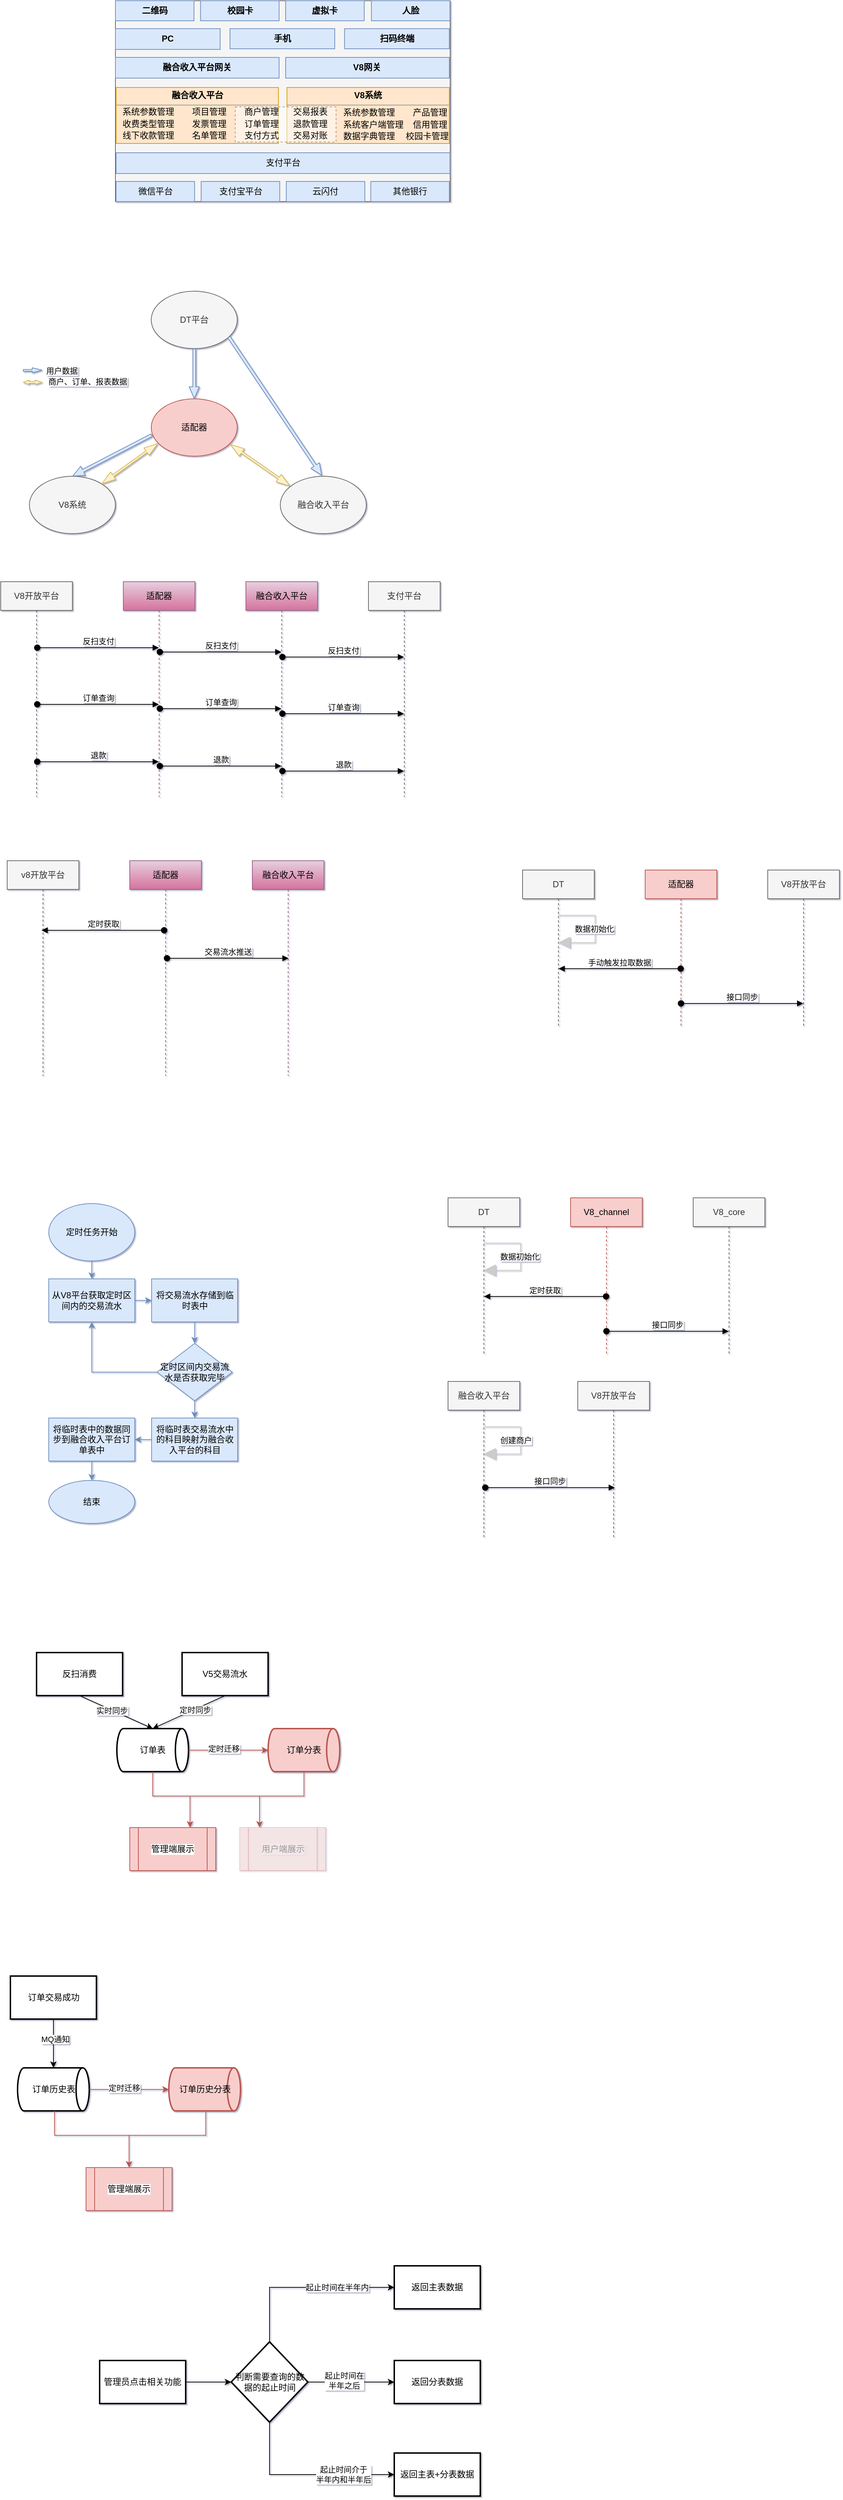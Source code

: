 <mxfile version="15.7.4" type="github" pages="2">
  <diagram id="B5he_3Ifh79qYKnACxuL" name="第 1 页">
    <mxGraphModel dx="1902" dy="193" grid="0" gridSize="10" guides="1" tooltips="1" connect="1" arrows="1" fold="1" page="0" pageScale="1" pageWidth="827" pageHeight="1169" background="#ffffff" math="0" shadow="1">
      <root>
        <mxCell id="0" />
        <mxCell id="1" parent="0" />
        <mxCell id="1ZKWYTTWzYiuFIbl6tK7-93" value="" style="group;fillColor=#f5f5f5;strokeColor=#666666;fontColor=#333333;" parent="1" vertex="1" connectable="0">
          <mxGeometry x="-374" y="597" width="467" height="280" as="geometry" />
        </mxCell>
        <mxCell id="1ZKWYTTWzYiuFIbl6tK7-92" value="" style="group;container=0;" parent="1ZKWYTTWzYiuFIbl6tK7-93" vertex="1" connectable="0">
          <mxGeometry width="467" height="280" as="geometry" />
        </mxCell>
        <mxCell id="1ZKWYTTWzYiuFIbl6tK7-33" value="PC" style="rounded=0;whiteSpace=wrap;html=1;comic=0;jiggle=2;strokeWidth=1;fontStyle=1;fillColor=#dae8fc;strokeColor=#6c8ebf;" parent="1ZKWYTTWzYiuFIbl6tK7-93" vertex="1">
          <mxGeometry y="39" width="146.137" height="28.9" as="geometry" />
        </mxCell>
        <mxCell id="1ZKWYTTWzYiuFIbl6tK7-35" value="二维码" style="rounded=0;whiteSpace=wrap;html=1;comic=0;jiggle=2;strokeWidth=1;fontStyle=1;fillColor=#dae8fc;strokeColor=#6c8ebf;" parent="1ZKWYTTWzYiuFIbl6tK7-93" vertex="1">
          <mxGeometry width="109.603" height="28" as="geometry" />
        </mxCell>
        <mxCell id="1ZKWYTTWzYiuFIbl6tK7-36" value="校园卡" style="rounded=0;whiteSpace=wrap;html=1;comic=0;jiggle=2;strokeWidth=1;fontStyle=1;fillColor=#dae8fc;strokeColor=#6c8ebf;" parent="1ZKWYTTWzYiuFIbl6tK7-93" vertex="1">
          <mxGeometry x="118.736" width="109.603" height="28" as="geometry" />
        </mxCell>
        <mxCell id="1ZKWYTTWzYiuFIbl6tK7-37" value="虚拟卡" style="rounded=0;whiteSpace=wrap;html=1;comic=0;jiggle=2;strokeWidth=1;fontStyle=1;fillColor=#dae8fc;strokeColor=#6c8ebf;" parent="1ZKWYTTWzYiuFIbl6tK7-93" vertex="1">
          <mxGeometry x="237.473" width="109.603" height="28" as="geometry" />
        </mxCell>
        <mxCell id="1ZKWYTTWzYiuFIbl6tK7-38" value="人脸" style="rounded=0;whiteSpace=wrap;html=1;comic=0;jiggle=2;strokeWidth=1;fontStyle=1;fillColor=#dae8fc;strokeColor=#6c8ebf;" parent="1ZKWYTTWzYiuFIbl6tK7-93" vertex="1">
          <mxGeometry x="357.126" width="109.603" height="28" as="geometry" />
        </mxCell>
        <mxCell id="1ZKWYTTWzYiuFIbl6tK7-42" value="手机" style="rounded=0;whiteSpace=wrap;html=1;comic=0;jiggle=2;strokeWidth=1;fontStyle=1;fillColor=#dae8fc;strokeColor=#6c8ebf;" parent="1ZKWYTTWzYiuFIbl6tK7-93" vertex="1">
          <mxGeometry x="159.838" y="39" width="146.137" height="28" as="geometry" />
        </mxCell>
        <mxCell id="1ZKWYTTWzYiuFIbl6tK7-43" value="扫码终端" style="rounded=0;whiteSpace=wrap;html=1;comic=0;jiggle=2;strokeWidth=1;fontStyle=1;fillColor=#dae8fc;strokeColor=#6c8ebf;" parent="1ZKWYTTWzYiuFIbl6tK7-93" vertex="1">
          <mxGeometry x="319.672" y="39" width="146.137" height="28" as="geometry" />
        </mxCell>
        <mxCell id="1ZKWYTTWzYiuFIbl6tK7-44" value="融合收入平台网关" style="rounded=0;whiteSpace=wrap;html=1;comic=0;jiggle=2;strokeWidth=1;fontStyle=1;fillColor=#dae8fc;strokeColor=#6c8ebf;" parent="1ZKWYTTWzYiuFIbl6tK7-93" vertex="1">
          <mxGeometry y="79" width="228.339" height="28.9" as="geometry" />
        </mxCell>
        <mxCell id="1ZKWYTTWzYiuFIbl6tK7-46" value="V8网关" style="rounded=0;whiteSpace=wrap;html=1;comic=0;jiggle=2;strokeWidth=1;fontStyle=1;fillColor=#dae8fc;strokeColor=#6c8ebf;" parent="1ZKWYTTWzYiuFIbl6tK7-93" vertex="1">
          <mxGeometry x="237.473" y="79" width="228.339" height="28.9" as="geometry" />
        </mxCell>
        <mxCell id="1ZKWYTTWzYiuFIbl6tK7-51" value="支付平台" style="rounded=0;whiteSpace=wrap;html=1;comic=0;jiggle=2;strokeWidth=1;fillColor=#dae8fc;strokeColor=#6c8ebf;" parent="1ZKWYTTWzYiuFIbl6tK7-93" vertex="1">
          <mxGeometry x="0.913" y="212" width="465.812" height="28.9" as="geometry" />
        </mxCell>
        <mxCell id="1ZKWYTTWzYiuFIbl6tK7-52" value="微信平台" style="rounded=0;whiteSpace=wrap;html=1;comic=0;jiggle=2;strokeWidth=1;fillColor=#dae8fc;strokeColor=#6c8ebf;" parent="1ZKWYTTWzYiuFIbl6tK7-93" vertex="1">
          <mxGeometry x="0.913" y="252" width="109.603" height="28" as="geometry" />
        </mxCell>
        <mxCell id="1ZKWYTTWzYiuFIbl6tK7-53" value="支付宝平台" style="rounded=0;whiteSpace=wrap;html=1;comic=0;jiggle=2;strokeWidth=1;fillColor=#dae8fc;strokeColor=#6c8ebf;" parent="1ZKWYTTWzYiuFIbl6tK7-93" vertex="1">
          <mxGeometry x="119.65" y="252" width="109.603" height="28" as="geometry" />
        </mxCell>
        <mxCell id="1ZKWYTTWzYiuFIbl6tK7-54" value="云闪付" style="rounded=0;whiteSpace=wrap;html=1;comic=0;jiggle=2;strokeWidth=1;fillColor=#dae8fc;strokeColor=#6c8ebf;" parent="1ZKWYTTWzYiuFIbl6tK7-93" vertex="1">
          <mxGeometry x="238.386" y="252" width="109.603" height="28" as="geometry" />
        </mxCell>
        <mxCell id="1ZKWYTTWzYiuFIbl6tK7-55" value="其他银行" style="rounded=0;whiteSpace=wrap;html=1;comic=0;jiggle=2;strokeWidth=1;fillColor=#dae8fc;strokeColor=#6c8ebf;" parent="1ZKWYTTWzYiuFIbl6tK7-93" vertex="1">
          <mxGeometry x="356.209" y="252" width="109.603" height="28" as="geometry" />
        </mxCell>
        <mxCell id="1ZKWYTTWzYiuFIbl6tK7-58" value="&lt;p style=&quot;margin: 0px ; margin-top: 4px ; text-align: center&quot;&gt;&lt;b&gt;融合收入平台&lt;/b&gt;&lt;/p&gt;&lt;hr size=&quot;1&quot;&gt;&lt;div style=&quot;height: 2px&quot;&gt;&lt;/div&gt;" style="verticalAlign=top;align=left;overflow=fill;fontSize=12;fontFamily=Helvetica;html=1;rounded=0;comic=0;jiggle=2;strokeWidth=1;fillColor=#ffe6cc;strokeColor=#d79b00;" parent="1ZKWYTTWzYiuFIbl6tK7-93" vertex="1">
          <mxGeometry x="0.913" y="121" width="226.513" height="78" as="geometry" />
        </mxCell>
        <mxCell id="1ZKWYTTWzYiuFIbl6tK7-60" value="&lt;p style=&quot;margin: 0px ; margin-top: 4px ; text-align: center&quot;&gt;&lt;b&gt;V8系统&lt;/b&gt;&lt;/p&gt;&lt;hr size=&quot;1&quot;&gt;&lt;div style=&quot;height: 2px&quot;&gt;&lt;br&gt;&lt;/div&gt;" style="verticalAlign=top;align=left;overflow=fill;fontSize=12;fontFamily=Helvetica;html=1;rounded=0;comic=0;jiggle=2;strokeWidth=1;fillColor=#ffe6cc;strokeColor=#d79b00;" parent="1ZKWYTTWzYiuFIbl6tK7-93" vertex="1">
          <mxGeometry x="239.3" y="121" width="226.513" height="78" as="geometry" />
        </mxCell>
        <mxCell id="1ZKWYTTWzYiuFIbl6tK7-61" value="系统参数管理" style="text;html=1;strokeColor=none;fillColor=none;align=left;verticalAlign=middle;whiteSpace=wrap;rounded=0;comic=0;jiggle=2;" parent="1ZKWYTTWzYiuFIbl6tK7-93" vertex="1">
          <mxGeometry x="8.22" y="145" width="93.162" height="20" as="geometry" />
        </mxCell>
        <mxCell id="1ZKWYTTWzYiuFIbl6tK7-62" value="收费类型管理" style="text;html=1;strokeColor=none;fillColor=none;align=left;verticalAlign=middle;whiteSpace=wrap;rounded=0;comic=0;jiggle=2;" parent="1ZKWYTTWzYiuFIbl6tK7-93" vertex="1">
          <mxGeometry x="8.22" y="162" width="93.162" height="20" as="geometry" />
        </mxCell>
        <mxCell id="1ZKWYTTWzYiuFIbl6tK7-69" value="项目管理" style="text;html=1;strokeColor=none;fillColor=none;align=left;verticalAlign=middle;whiteSpace=wrap;rounded=0;comic=0;jiggle=2;" parent="1ZKWYTTWzYiuFIbl6tK7-93" vertex="1">
          <mxGeometry x="105.036" y="145" width="93.162" height="20" as="geometry" />
        </mxCell>
        <mxCell id="1ZKWYTTWzYiuFIbl6tK7-70" value="发票管理" style="text;html=1;strokeColor=none;fillColor=none;align=left;verticalAlign=middle;whiteSpace=wrap;rounded=0;comic=0;jiggle=2;" parent="1ZKWYTTWzYiuFIbl6tK7-93" vertex="1">
          <mxGeometry x="105.036" y="162" width="93.162" height="20" as="geometry" />
        </mxCell>
        <mxCell id="1ZKWYTTWzYiuFIbl6tK7-71" value="线下收款管理" style="text;html=1;strokeColor=none;fillColor=none;align=left;verticalAlign=middle;whiteSpace=wrap;rounded=0;comic=0;jiggle=2;" parent="1ZKWYTTWzYiuFIbl6tK7-93" vertex="1">
          <mxGeometry x="8.22" y="178" width="93.162" height="20" as="geometry" />
        </mxCell>
        <mxCell id="1ZKWYTTWzYiuFIbl6tK7-73" value="名单管理" style="text;html=1;strokeColor=none;fillColor=none;align=left;verticalAlign=middle;whiteSpace=wrap;rounded=0;comic=0;jiggle=2;" parent="1ZKWYTTWzYiuFIbl6tK7-93" vertex="1">
          <mxGeometry x="105.036" y="178" width="93.162" height="20" as="geometry" />
        </mxCell>
        <mxCell id="1ZKWYTTWzYiuFIbl6tK7-74" value="" style="rounded=0;whiteSpace=wrap;html=1;comic=0;jiggle=2;strokeWidth=1;dashed=1;opacity=50;strokeColor=#4D4D4D;" parent="1ZKWYTTWzYiuFIbl6tK7-93" vertex="1">
          <mxGeometry x="167.144" y="148" width="140.657" height="49" as="geometry" />
        </mxCell>
        <mxCell id="1ZKWYTTWzYiuFIbl6tK7-76" value="商户管理" style="text;html=1;strokeColor=none;fillColor=none;align=left;verticalAlign=middle;whiteSpace=wrap;rounded=0;comic=0;jiggle=2;" parent="1ZKWYTTWzYiuFIbl6tK7-93" vertex="1">
          <mxGeometry x="178.105" y="145" width="93.162" height="20" as="geometry" />
        </mxCell>
        <mxCell id="1ZKWYTTWzYiuFIbl6tK7-77" value="交易报表" style="text;html=1;strokeColor=none;fillColor=none;align=left;verticalAlign=middle;whiteSpace=wrap;rounded=0;comic=0;jiggle=2;" parent="1ZKWYTTWzYiuFIbl6tK7-93" vertex="1">
          <mxGeometry x="246.15" y="145" width="93.162" height="20" as="geometry" />
        </mxCell>
        <mxCell id="1ZKWYTTWzYiuFIbl6tK7-79" value="订单管理" style="text;html=1;strokeColor=none;fillColor=none;align=left;verticalAlign=middle;whiteSpace=wrap;rounded=0;comic=0;jiggle=2;" parent="1ZKWYTTWzYiuFIbl6tK7-93" vertex="1">
          <mxGeometry x="178.105" y="162" width="93.162" height="20" as="geometry" />
        </mxCell>
        <mxCell id="1ZKWYTTWzYiuFIbl6tK7-80" value="退款管理" style="text;html=1;strokeColor=none;fillColor=none;align=left;verticalAlign=middle;whiteSpace=wrap;rounded=0;comic=0;jiggle=2;" parent="1ZKWYTTWzYiuFIbl6tK7-93" vertex="1">
          <mxGeometry x="246.15" y="162" width="93.162" height="20" as="geometry" />
        </mxCell>
        <mxCell id="1ZKWYTTWzYiuFIbl6tK7-81" value="支付方式" style="text;html=1;strokeColor=none;fillColor=none;align=left;verticalAlign=middle;whiteSpace=wrap;rounded=0;comic=0;jiggle=2;" parent="1ZKWYTTWzYiuFIbl6tK7-93" vertex="1">
          <mxGeometry x="178.105" y="178" width="93.162" height="20" as="geometry" />
        </mxCell>
        <mxCell id="1ZKWYTTWzYiuFIbl6tK7-82" value="系统参数管理" style="text;html=1;strokeColor=none;fillColor=none;align=left;verticalAlign=middle;whiteSpace=wrap;rounded=0;comic=0;jiggle=2;" parent="1ZKWYTTWzYiuFIbl6tK7-93" vertex="1">
          <mxGeometry x="316.022" y="146" width="93.162" height="20" as="geometry" />
        </mxCell>
        <mxCell id="1ZKWYTTWzYiuFIbl6tK7-83" value="系统客户端管理" style="text;html=1;strokeColor=none;fillColor=none;align=left;verticalAlign=middle;whiteSpace=wrap;rounded=0;comic=0;jiggle=2;" parent="1ZKWYTTWzYiuFIbl6tK7-93" vertex="1">
          <mxGeometry x="316.022" y="163" width="93.162" height="20" as="geometry" />
        </mxCell>
        <mxCell id="1ZKWYTTWzYiuFIbl6tK7-84" value="产品管理" style="text;html=1;strokeColor=none;fillColor=none;align=left;verticalAlign=middle;whiteSpace=wrap;rounded=0;comic=0;jiggle=2;" parent="1ZKWYTTWzYiuFIbl6tK7-93" vertex="1">
          <mxGeometry x="412.84" y="146" width="52.16" height="20" as="geometry" />
        </mxCell>
        <mxCell id="1ZKWYTTWzYiuFIbl6tK7-85" value="信用管理" style="text;html=1;strokeColor=none;fillColor=none;align=left;verticalAlign=middle;whiteSpace=wrap;rounded=0;comic=0;jiggle=2;" parent="1ZKWYTTWzYiuFIbl6tK7-93" vertex="1">
          <mxGeometry x="412.84" y="163" width="51.16" height="20" as="geometry" />
        </mxCell>
        <mxCell id="1ZKWYTTWzYiuFIbl6tK7-86" value="数据字典管理" style="text;html=1;strokeColor=none;fillColor=none;align=left;verticalAlign=middle;whiteSpace=wrap;rounded=0;comic=0;jiggle=2;" parent="1ZKWYTTWzYiuFIbl6tK7-93" vertex="1">
          <mxGeometry x="316.022" y="179" width="93.162" height="20" as="geometry" />
        </mxCell>
        <mxCell id="1ZKWYTTWzYiuFIbl6tK7-87" value="校园卡管理" style="text;html=1;strokeColor=none;fillColor=none;align=left;verticalAlign=middle;whiteSpace=wrap;rounded=0;comic=0;jiggle=2;" parent="1ZKWYTTWzYiuFIbl6tK7-93" vertex="1">
          <mxGeometry x="402.79" y="179" width="62.21" height="20" as="geometry" />
        </mxCell>
        <mxCell id="1ZKWYTTWzYiuFIbl6tK7-90" value="交易对账" style="text;html=1;strokeColor=none;fillColor=none;align=left;verticalAlign=middle;whiteSpace=wrap;rounded=0;comic=0;jiggle=2;" parent="1ZKWYTTWzYiuFIbl6tK7-93" vertex="1">
          <mxGeometry x="246.15" y="178" width="93.162" height="20" as="geometry" />
        </mxCell>
        <mxCell id="1ZKWYTTWzYiuFIbl6tK7-122" value="" style="group" parent="1" vertex="1" connectable="0">
          <mxGeometry x="-503" y="1002" width="479" height="338" as="geometry" />
        </mxCell>
        <mxCell id="1ZKWYTTWzYiuFIbl6tK7-98" value="适配器" style="ellipse;whiteSpace=wrap;html=1;rounded=0;comic=0;jiggle=2;strokeWidth=1;align=center;fillColor=#f8cecc;strokeColor=#b85450;" parent="1ZKWYTTWzYiuFIbl6tK7-122" vertex="1">
          <mxGeometry x="179" y="150" width="120" height="80" as="geometry" />
        </mxCell>
        <mxCell id="1ZKWYTTWzYiuFIbl6tK7-99" value="DT平台" style="ellipse;whiteSpace=wrap;html=1;rounded=0;comic=0;jiggle=2;strokeWidth=1;align=center;fillColor=#f5f5f5;strokeColor=#666666;fontColor=#333333;" parent="1ZKWYTTWzYiuFIbl6tK7-122" vertex="1">
          <mxGeometry x="179" width="120" height="80" as="geometry" />
        </mxCell>
        <mxCell id="1ZKWYTTWzYiuFIbl6tK7-100" value="V8系统" style="ellipse;whiteSpace=wrap;html=1;rounded=0;comic=0;jiggle=2;strokeWidth=1;align=center;fillColor=#f5f5f5;strokeColor=#666666;fontColor=#333333;" parent="1ZKWYTTWzYiuFIbl6tK7-122" vertex="1">
          <mxGeometry x="9" y="258" width="120" height="80" as="geometry" />
        </mxCell>
        <mxCell id="1ZKWYTTWzYiuFIbl6tK7-101" value="融合收入平台" style="ellipse;whiteSpace=wrap;html=1;rounded=0;comic=0;jiggle=2;strokeWidth=1;align=center;fillColor=#f5f5f5;strokeColor=#666666;fontColor=#333333;" parent="1ZKWYTTWzYiuFIbl6tK7-122" vertex="1">
          <mxGeometry x="359" y="258" width="120" height="80" as="geometry" />
        </mxCell>
        <mxCell id="1ZKWYTTWzYiuFIbl6tK7-107" value="" style="shape=flexArrow;endArrow=classic;startArrow=classic;html=1;entryX=0.917;entryY=0.793;entryDx=0;entryDy=0;entryPerimeter=0;exitX=0.116;exitY=0.173;exitDx=0;exitDy=0;exitPerimeter=0;width=2.857;startSize=6.069;endWidth=8.653;endSize=6.069;startWidth=8.653;fillColor=#fff2cc;strokeColor=#d6b656;" parent="1ZKWYTTWzYiuFIbl6tK7-122" source="1ZKWYTTWzYiuFIbl6tK7-101" target="1ZKWYTTWzYiuFIbl6tK7-98" edge="1">
          <mxGeometry width="100" height="100" relative="1" as="geometry">
            <mxPoint x="375" y="266" as="sourcePoint" />
            <mxPoint x="309.28" y="221" as="targetPoint" />
          </mxGeometry>
        </mxCell>
        <mxCell id="1ZKWYTTWzYiuFIbl6tK7-109" value="" style="shape=flexArrow;endArrow=classic;startArrow=classic;html=1;entryX=0.079;entryY=0.777;entryDx=0;entryDy=0;entryPerimeter=0;width=2.857;startSize=6.069;endWidth=8.653;endSize=6.069;startWidth=8.653;fillColor=#fff2cc;strokeColor=#d6b656;" parent="1ZKWYTTWzYiuFIbl6tK7-122" source="1ZKWYTTWzYiuFIbl6tK7-100" target="1ZKWYTTWzYiuFIbl6tK7-98" edge="1">
          <mxGeometry width="100" height="100" relative="1" as="geometry">
            <mxPoint x="273.88" y="282.4" as="sourcePoint" />
            <mxPoint x="190.0" y="224" as="targetPoint" />
          </mxGeometry>
        </mxCell>
        <mxCell id="1ZKWYTTWzYiuFIbl6tK7-110" value="" style="shape=flexArrow;endArrow=classic;html=1;entryX=0.5;entryY=0;entryDx=0;entryDy=0;endWidth=9.143;endSize=5.08;width=4;exitX=0.5;exitY=1;exitDx=0;exitDy=0;fillColor=#dae8fc;strokeColor=#6c8ebf;" parent="1ZKWYTTWzYiuFIbl6tK7-122" source="1ZKWYTTWzYiuFIbl6tK7-99" target="1ZKWYTTWzYiuFIbl6tK7-98" edge="1">
          <mxGeometry width="50" height="50" relative="1" as="geometry">
            <mxPoint x="189" y="59" as="sourcePoint" />
            <mxPoint x="99" y="85" as="targetPoint" />
          </mxGeometry>
        </mxCell>
        <mxCell id="1ZKWYTTWzYiuFIbl6tK7-111" value="" style="shape=flexArrow;endArrow=classic;html=1;exitX=0.901;exitY=0.795;exitDx=0;exitDy=0;exitPerimeter=0;endWidth=9.143;endSize=5.08;width=4;fillColor=#dae8fc;strokeColor=#6c8ebf;" parent="1ZKWYTTWzYiuFIbl6tK7-122" source="1ZKWYTTWzYiuFIbl6tK7-99" edge="1">
          <mxGeometry width="50" height="50" relative="1" as="geometry">
            <mxPoint x="292.16" y="69.0" as="sourcePoint" />
            <mxPoint x="417" y="257" as="targetPoint" />
          </mxGeometry>
        </mxCell>
        <mxCell id="1ZKWYTTWzYiuFIbl6tK7-114" value="" style="shape=flexArrow;endArrow=classic;html=1;entryX=0.5;entryY=0;entryDx=0;entryDy=0;endWidth=9.143;endSize=5.08;width=4;exitX=0.008;exitY=0.631;exitDx=0;exitDy=0;fillColor=#dae8fc;strokeColor=#6c8ebf;exitPerimeter=0;" parent="1ZKWYTTWzYiuFIbl6tK7-122" source="1ZKWYTTWzYiuFIbl6tK7-98" target="1ZKWYTTWzYiuFIbl6tK7-100" edge="1">
          <mxGeometry width="50" height="50" relative="1" as="geometry">
            <mxPoint x="176" y="197" as="sourcePoint" />
            <mxPoint x="176" y="267" as="targetPoint" />
          </mxGeometry>
        </mxCell>
        <mxCell id="1ZKWYTTWzYiuFIbl6tK7-118" value="" style="shape=flexArrow;endArrow=classic;html=1;endWidth=3.455;endSize=4.195;width=2.581;fillColor=#dae8fc;strokeColor=#6c8ebf;" parent="1ZKWYTTWzYiuFIbl6tK7-122" edge="1">
          <mxGeometry width="50" height="50" relative="1" as="geometry">
            <mxPoint y="110.48" as="sourcePoint" />
            <mxPoint x="27" y="110" as="targetPoint" />
          </mxGeometry>
        </mxCell>
        <mxCell id="1ZKWYTTWzYiuFIbl6tK7-119" value="用户数据" style="edgeLabel;html=1;align=center;verticalAlign=middle;resizable=0;points=[];" parent="1ZKWYTTWzYiuFIbl6tK7-118" vertex="1" connectable="0">
          <mxGeometry x="-0.142" y="-2" relative="1" as="geometry">
            <mxPoint x="42" y="-2" as="offset" />
          </mxGeometry>
        </mxCell>
        <mxCell id="1ZKWYTTWzYiuFIbl6tK7-120" value="" style="shape=flexArrow;endArrow=classic;startArrow=classic;html=1;width=2.857;startSize=2.321;endWidth=2.12;endSize=2.724;startWidth=2.12;fillColor=#fff2cc;strokeColor=#d6b656;" parent="1ZKWYTTWzYiuFIbl6tK7-122" edge="1">
          <mxGeometry width="100" height="100" relative="1" as="geometry">
            <mxPoint y="127" as="sourcePoint" />
            <mxPoint x="27" y="127" as="targetPoint" />
          </mxGeometry>
        </mxCell>
        <mxCell id="1ZKWYTTWzYiuFIbl6tK7-121" value="商户、订单、报表数据" style="edgeLabel;html=1;align=center;verticalAlign=middle;resizable=0;points=[];" parent="1ZKWYTTWzYiuFIbl6tK7-120" vertex="1" connectable="0">
          <mxGeometry x="0.12" relative="1" as="geometry">
            <mxPoint x="75" y="-1" as="offset" />
          </mxGeometry>
        </mxCell>
        <mxCell id="MBkXxSXLPhC8qXbiF7OO-14" value="" style="group" parent="1" vertex="1" connectable="0">
          <mxGeometry x="-534" y="1407" width="613" height="300" as="geometry" />
        </mxCell>
        <mxCell id="MBkXxSXLPhC8qXbiF7OO-1" value="V8开放平台" style="shape=umlLifeline;perimeter=lifelinePerimeter;whiteSpace=wrap;html=1;container=1;collapsible=0;recursiveResize=0;outlineConnect=0;fillColor=#f5f5f5;strokeColor=#666666;fontColor=#333333;" parent="MBkXxSXLPhC8qXbiF7OO-14" vertex="1">
          <mxGeometry width="100" height="300" as="geometry" />
        </mxCell>
        <mxCell id="MBkXxSXLPhC8qXbiF7OO-5" value="反扫支付" style="html=1;verticalAlign=bottom;startArrow=oval;startFill=1;endArrow=block;startSize=8;" parent="MBkXxSXLPhC8qXbiF7OO-1" target="MBkXxSXLPhC8qXbiF7OO-2" edge="1">
          <mxGeometry width="60" relative="1" as="geometry">
            <mxPoint x="51" y="92" as="sourcePoint" />
            <mxPoint x="111" y="92" as="targetPoint" />
          </mxGeometry>
        </mxCell>
        <mxCell id="MBkXxSXLPhC8qXbiF7OO-2" value="适配器" style="shape=umlLifeline;perimeter=lifelinePerimeter;whiteSpace=wrap;html=1;container=1;collapsible=0;recursiveResize=0;outlineConnect=0;fillColor=#e6d0de;strokeColor=#996185;gradientColor=#d5739d;" parent="MBkXxSXLPhC8qXbiF7OO-14" vertex="1">
          <mxGeometry x="171" width="100" height="300" as="geometry" />
        </mxCell>
        <mxCell id="MBkXxSXLPhC8qXbiF7OO-3" value="融合收入平台" style="shape=umlLifeline;perimeter=lifelinePerimeter;whiteSpace=wrap;html=1;container=1;collapsible=0;recursiveResize=0;outlineConnect=0;fillColor=#e6d0de;strokeColor=#996185;gradientColor=#d5739d;" parent="MBkXxSXLPhC8qXbiF7OO-14" vertex="1">
          <mxGeometry x="342" width="100" height="300" as="geometry" />
        </mxCell>
        <mxCell id="MBkXxSXLPhC8qXbiF7OO-4" value="支付平台" style="shape=umlLifeline;perimeter=lifelinePerimeter;whiteSpace=wrap;html=1;container=1;collapsible=0;recursiveResize=0;outlineConnect=0;fillColor=#f5f5f5;strokeColor=#666666;fontColor=#333333;" parent="MBkXxSXLPhC8qXbiF7OO-14" vertex="1">
          <mxGeometry x="513" width="100" height="300" as="geometry" />
        </mxCell>
        <mxCell id="MBkXxSXLPhC8qXbiF7OO-6" value="反扫支付" style="html=1;verticalAlign=bottom;startArrow=oval;startFill=1;endArrow=block;startSize=8;" parent="MBkXxSXLPhC8qXbiF7OO-14" edge="1">
          <mxGeometry width="60" relative="1" as="geometry">
            <mxPoint x="222" y="98" as="sourcePoint" />
            <mxPoint x="391.5" y="98" as="targetPoint" />
          </mxGeometry>
        </mxCell>
        <mxCell id="MBkXxSXLPhC8qXbiF7OO-7" value="反扫支付" style="html=1;verticalAlign=bottom;startArrow=oval;startFill=1;endArrow=block;startSize=8;" parent="MBkXxSXLPhC8qXbiF7OO-14" edge="1">
          <mxGeometry width="60" relative="1" as="geometry">
            <mxPoint x="393" y="105" as="sourcePoint" />
            <mxPoint x="562.5" y="105" as="targetPoint" />
          </mxGeometry>
        </mxCell>
        <mxCell id="MBkXxSXLPhC8qXbiF7OO-8" value="订单查询" style="html=1;verticalAlign=bottom;startArrow=oval;startFill=1;endArrow=block;startSize=8;" parent="MBkXxSXLPhC8qXbiF7OO-14" edge="1">
          <mxGeometry width="60" relative="1" as="geometry">
            <mxPoint x="51" y="171" as="sourcePoint" />
            <mxPoint x="220.5" y="171" as="targetPoint" />
          </mxGeometry>
        </mxCell>
        <mxCell id="MBkXxSXLPhC8qXbiF7OO-9" value="订单查询" style="html=1;verticalAlign=bottom;startArrow=oval;startFill=1;endArrow=block;startSize=8;" parent="MBkXxSXLPhC8qXbiF7OO-14" edge="1">
          <mxGeometry width="60" relative="1" as="geometry">
            <mxPoint x="222" y="177" as="sourcePoint" />
            <mxPoint x="391.5" y="177" as="targetPoint" />
          </mxGeometry>
        </mxCell>
        <mxCell id="MBkXxSXLPhC8qXbiF7OO-10" value="订单查询" style="html=1;verticalAlign=bottom;startArrow=oval;startFill=1;endArrow=block;startSize=8;" parent="MBkXxSXLPhC8qXbiF7OO-14" edge="1">
          <mxGeometry width="60" relative="1" as="geometry">
            <mxPoint x="393" y="184" as="sourcePoint" />
            <mxPoint x="562.5" y="184" as="targetPoint" />
          </mxGeometry>
        </mxCell>
        <mxCell id="MBkXxSXLPhC8qXbiF7OO-11" value="退款" style="html=1;verticalAlign=bottom;startArrow=oval;startFill=1;endArrow=block;startSize=8;" parent="MBkXxSXLPhC8qXbiF7OO-14" edge="1">
          <mxGeometry width="60" relative="1" as="geometry">
            <mxPoint x="51" y="251" as="sourcePoint" />
            <mxPoint x="220.5" y="251" as="targetPoint" />
          </mxGeometry>
        </mxCell>
        <mxCell id="MBkXxSXLPhC8qXbiF7OO-12" value="退款" style="html=1;verticalAlign=bottom;startArrow=oval;startFill=1;endArrow=block;startSize=8;" parent="MBkXxSXLPhC8qXbiF7OO-14" edge="1">
          <mxGeometry width="60" relative="1" as="geometry">
            <mxPoint x="222" y="257" as="sourcePoint" />
            <mxPoint x="391.5" y="257" as="targetPoint" />
          </mxGeometry>
        </mxCell>
        <mxCell id="MBkXxSXLPhC8qXbiF7OO-13" value="退款" style="html=1;verticalAlign=bottom;startArrow=oval;startFill=1;endArrow=block;startSize=8;" parent="MBkXxSXLPhC8qXbiF7OO-14" edge="1">
          <mxGeometry width="60" relative="1" as="geometry">
            <mxPoint x="393" y="264" as="sourcePoint" />
            <mxPoint x="562.5" y="264" as="targetPoint" />
          </mxGeometry>
        </mxCell>
        <mxCell id="4CONYUpp8KFLaW4wbnXN-15" value="" style="group" parent="1" vertex="1" connectable="0">
          <mxGeometry x="-525" y="1796" width="442" height="300" as="geometry" />
        </mxCell>
        <mxCell id="4CONYUpp8KFLaW4wbnXN-2" value="v8开放平台" style="shape=umlLifeline;perimeter=lifelinePerimeter;whiteSpace=wrap;html=1;container=1;collapsible=0;recursiveResize=0;outlineConnect=0;fillColor=#f5f5f5;strokeColor=#666666;fontColor=#333333;" parent="4CONYUpp8KFLaW4wbnXN-15" vertex="1">
          <mxGeometry width="100" height="300" as="geometry" />
        </mxCell>
        <mxCell id="4CONYUpp8KFLaW4wbnXN-4" value="适配器" style="shape=umlLifeline;perimeter=lifelinePerimeter;whiteSpace=wrap;html=1;container=1;collapsible=0;recursiveResize=0;outlineConnect=0;fillColor=#e6d0de;strokeColor=#996185;gradientColor=#d5739d;" parent="4CONYUpp8KFLaW4wbnXN-15" vertex="1">
          <mxGeometry x="171" width="100" height="300" as="geometry" />
        </mxCell>
        <mxCell id="4CONYUpp8KFLaW4wbnXN-5" value="融合收入平台" style="shape=umlLifeline;perimeter=lifelinePerimeter;whiteSpace=wrap;html=1;container=1;collapsible=0;recursiveResize=0;outlineConnect=0;fillColor=#e6d0de;strokeColor=#996185;gradientColor=#d5739d;" parent="4CONYUpp8KFLaW4wbnXN-15" vertex="1">
          <mxGeometry x="342" width="100" height="300" as="geometry" />
        </mxCell>
        <mxCell id="4CONYUpp8KFLaW4wbnXN-7" value="交易流水推送" style="html=1;verticalAlign=bottom;startArrow=oval;startFill=1;endArrow=block;startSize=8;" parent="4CONYUpp8KFLaW4wbnXN-15" edge="1">
          <mxGeometry x="1" y="38" width="60" as="geometry">
            <mxPoint x="223" y="136" as="sourcePoint" />
            <mxPoint x="392.5" y="136" as="targetPoint" />
          </mxGeometry>
        </mxCell>
        <mxCell id="4CONYUpp8KFLaW4wbnXN-3" value="定时获取" style="html=1;verticalAlign=bottom;startArrow=oval;startFill=1;endArrow=block;startSize=8;" parent="4CONYUpp8KFLaW4wbnXN-15" edge="1">
          <mxGeometry width="60" relative="1" as="geometry">
            <mxPoint x="219" y="97" as="sourcePoint" />
            <mxPoint x="48" y="97" as="targetPoint" />
          </mxGeometry>
        </mxCell>
        <mxCell id="xW_fUPtoplTezoDZ2_0h-2" value="DT" style="shape=umlLifeline;perimeter=lifelinePerimeter;whiteSpace=wrap;html=1;container=1;collapsible=0;recursiveResize=0;outlineConnect=0;fillColor=#f5f5f5;strokeColor=#666666;fontColor=#333333;" parent="1" vertex="1">
          <mxGeometry x="194" y="1809" width="100" height="217" as="geometry" />
        </mxCell>
        <mxCell id="xW_fUPtoplTezoDZ2_0h-8" value="数据初始化" style="edgeStyle=orthogonalEdgeStyle;html=1;align=left;spacingLeft=2;endArrow=block;rounded=0;startSize=14;endSize=14;sourcePerimeterSpacing=8;targetPerimeterSpacing=8;fontSize=11;fontColor=#000000;strokeColor=#CCCCCC;" parent="xW_fUPtoplTezoDZ2_0h-2" target="xW_fUPtoplTezoDZ2_0h-2" edge="1">
          <mxGeometry x="-0.726" y="-19" relative="1" as="geometry">
            <mxPoint x="50" y="63" as="sourcePoint" />
            <Array as="points">
              <mxPoint x="101" y="63" />
              <mxPoint x="101" y="101" />
            </Array>
            <mxPoint x="55" y="83" as="targetPoint" />
            <mxPoint as="offset" />
          </mxGeometry>
        </mxCell>
        <mxCell id="xW_fUPtoplTezoDZ2_0h-3" value="适配器" style="shape=umlLifeline;perimeter=lifelinePerimeter;whiteSpace=wrap;html=1;container=1;collapsible=0;recursiveResize=0;outlineConnect=0;fillColor=#f8cecc;strokeColor=#b85450;" parent="1" vertex="1">
          <mxGeometry x="365" y="1809" width="100" height="217" as="geometry" />
        </mxCell>
        <mxCell id="xW_fUPtoplTezoDZ2_0h-4" value="V8开放平台" style="shape=umlLifeline;perimeter=lifelinePerimeter;whiteSpace=wrap;html=1;container=1;collapsible=0;recursiveResize=0;outlineConnect=0;fillColor=#f5f5f5;strokeColor=#666666;fontColor=#333333;" parent="1" vertex="1">
          <mxGeometry x="536" y="1809" width="100" height="217" as="geometry" />
        </mxCell>
        <mxCell id="xW_fUPtoplTezoDZ2_0h-5" value="手动触发拉取数据" style="html=1;verticalAlign=bottom;startArrow=oval;startFill=1;endArrow=block;startSize=8;" parent="1" edge="1">
          <mxGeometry x="195" y="1876" width="60" as="geometry">
            <mxPoint x="414.5" y="1946.5" as="sourcePoint" />
            <mxPoint x="244.267" y="1946.5" as="targetPoint" />
          </mxGeometry>
        </mxCell>
        <mxCell id="xW_fUPtoplTezoDZ2_0h-11" value="接口同步" style="html=1;verticalAlign=bottom;startArrow=oval;startFill=1;endArrow=block;startSize=8;" parent="1" source="xW_fUPtoplTezoDZ2_0h-3" target="xW_fUPtoplTezoDZ2_0h-4" edge="1">
          <mxGeometry x="205" y="1857" width="60" as="geometry">
            <mxPoint x="427" y="1955" as="sourcePoint" />
            <mxPoint x="254.024" y="1955" as="targetPoint" />
            <Array as="points">
              <mxPoint x="508" y="1995" />
            </Array>
          </mxGeometry>
        </mxCell>
        <mxCell id="HJQjmyDLI8KBlpkuEprF-1" value="DT" style="shape=umlLifeline;perimeter=lifelinePerimeter;whiteSpace=wrap;html=1;container=1;collapsible=0;recursiveResize=0;outlineConnect=0;fillColor=#f5f5f5;strokeColor=#666666;fontColor=#333333;" parent="1" vertex="1">
          <mxGeometry x="90" y="2266" width="100" height="217" as="geometry" />
        </mxCell>
        <mxCell id="HJQjmyDLI8KBlpkuEprF-2" value="数据初始化" style="edgeStyle=orthogonalEdgeStyle;html=1;align=left;spacingLeft=2;endArrow=block;rounded=0;startSize=14;endSize=14;sourcePerimeterSpacing=8;targetPerimeterSpacing=8;fontSize=11;fontColor=#000000;strokeColor=#CCCCCC;" parent="HJQjmyDLI8KBlpkuEprF-1" target="HJQjmyDLI8KBlpkuEprF-1" edge="1">
          <mxGeometry x="-0.726" y="-19" relative="1" as="geometry">
            <mxPoint x="50" y="63" as="sourcePoint" />
            <Array as="points">
              <mxPoint x="101" y="63" />
              <mxPoint x="101" y="101" />
            </Array>
            <mxPoint x="55" y="83" as="targetPoint" />
            <mxPoint as="offset" />
          </mxGeometry>
        </mxCell>
        <mxCell id="HJQjmyDLI8KBlpkuEprF-3" value="V8_channel" style="shape=umlLifeline;perimeter=lifelinePerimeter;whiteSpace=wrap;html=1;container=1;collapsible=0;recursiveResize=0;outlineConnect=0;fillColor=#f8cecc;strokeColor=#b85450;" parent="1" vertex="1">
          <mxGeometry x="261" y="2266" width="100" height="217" as="geometry" />
        </mxCell>
        <mxCell id="HJQjmyDLI8KBlpkuEprF-4" value="V8_core" style="shape=umlLifeline;perimeter=lifelinePerimeter;whiteSpace=wrap;html=1;container=1;collapsible=0;recursiveResize=0;outlineConnect=0;fillColor=#f5f5f5;strokeColor=#666666;fontColor=#333333;" parent="1" vertex="1">
          <mxGeometry x="432" y="2266" width="100" height="217" as="geometry" />
        </mxCell>
        <mxCell id="HJQjmyDLI8KBlpkuEprF-5" value="定时获取" style="html=1;verticalAlign=bottom;startArrow=oval;startFill=1;endArrow=block;startSize=8;" parent="1" edge="1">
          <mxGeometry x="91" y="2333" width="60" as="geometry">
            <mxPoint x="310.5" y="2403.5" as="sourcePoint" />
            <mxPoint x="140.267" y="2403.5" as="targetPoint" />
          </mxGeometry>
        </mxCell>
        <mxCell id="HJQjmyDLI8KBlpkuEprF-6" value="接口同步" style="html=1;verticalAlign=bottom;startArrow=oval;startFill=1;endArrow=block;startSize=8;" parent="1" source="HJQjmyDLI8KBlpkuEprF-3" target="HJQjmyDLI8KBlpkuEprF-4" edge="1">
          <mxGeometry x="101" y="2314" width="60" as="geometry">
            <mxPoint x="323" y="2412" as="sourcePoint" />
            <mxPoint x="150.024" y="2412" as="targetPoint" />
            <Array as="points">
              <mxPoint x="404" y="2452" />
            </Array>
          </mxGeometry>
        </mxCell>
        <mxCell id="HJQjmyDLI8KBlpkuEprF-7" value="融合收入平台" style="shape=umlLifeline;perimeter=lifelinePerimeter;whiteSpace=wrap;html=1;container=1;collapsible=0;recursiveResize=0;outlineConnect=0;fillColor=#f5f5f5;strokeColor=#666666;fontColor=#333333;" parent="1" vertex="1">
          <mxGeometry x="90" y="2522" width="100" height="217" as="geometry" />
        </mxCell>
        <mxCell id="HJQjmyDLI8KBlpkuEprF-8" value="创建商户" style="edgeStyle=orthogonalEdgeStyle;html=1;align=left;spacingLeft=2;endArrow=block;rounded=0;startSize=14;endSize=14;sourcePerimeterSpacing=8;targetPerimeterSpacing=8;fontSize=11;fontColor=#000000;strokeColor=#CCCCCC;" parent="HJQjmyDLI8KBlpkuEprF-7" target="HJQjmyDLI8KBlpkuEprF-7" edge="1">
          <mxGeometry x="-0.726" y="-19" relative="1" as="geometry">
            <mxPoint x="50" y="63" as="sourcePoint" />
            <Array as="points">
              <mxPoint x="101" y="63" />
              <mxPoint x="101" y="101" />
            </Array>
            <mxPoint x="55" y="83" as="targetPoint" />
            <mxPoint as="offset" />
          </mxGeometry>
        </mxCell>
        <mxCell id="HJQjmyDLI8KBlpkuEprF-10" value="V8开放平台" style="shape=umlLifeline;perimeter=lifelinePerimeter;whiteSpace=wrap;html=1;container=1;collapsible=0;recursiveResize=0;outlineConnect=0;fillColor=#f5f5f5;strokeColor=#666666;fontColor=#333333;" parent="1" vertex="1">
          <mxGeometry x="271" y="2522" width="100" height="217" as="geometry" />
        </mxCell>
        <mxCell id="HJQjmyDLI8KBlpkuEprF-11" value="接口同步" style="html=1;verticalAlign=bottom;startArrow=oval;startFill=1;endArrow=block;startSize=8;" parent="1" edge="1">
          <mxGeometry x="-52.08" y="2650" width="60" as="geometry">
            <mxPoint x="142.0" y="2670" as="sourcePoint" />
            <mxPoint x="322.69" y="2670" as="targetPoint" />
          </mxGeometry>
        </mxCell>
        <mxCell id="HJQjmyDLI8KBlpkuEprF-15" value="" style="edgeStyle=orthogonalEdgeStyle;rounded=0;orthogonalLoop=1;jettySize=auto;html=1;fillColor=#dae8fc;strokeColor=#6c8ebf;" parent="1" source="HJQjmyDLI8KBlpkuEprF-13" target="HJQjmyDLI8KBlpkuEprF-14" edge="1">
          <mxGeometry relative="1" as="geometry" />
        </mxCell>
        <mxCell id="HJQjmyDLI8KBlpkuEprF-13" value="定时任务开始" style="ellipse;whiteSpace=wrap;html=1;fillColor=#dae8fc;strokeColor=#6c8ebf;" parent="1" vertex="1">
          <mxGeometry x="-467" y="2274" width="120" height="80" as="geometry" />
        </mxCell>
        <mxCell id="HJQjmyDLI8KBlpkuEprF-17" value="" style="edgeStyle=orthogonalEdgeStyle;rounded=0;orthogonalLoop=1;jettySize=auto;html=1;fillColor=#dae8fc;strokeColor=#6c8ebf;" parent="1" source="HJQjmyDLI8KBlpkuEprF-14" target="HJQjmyDLI8KBlpkuEprF-16" edge="1">
          <mxGeometry relative="1" as="geometry" />
        </mxCell>
        <mxCell id="HJQjmyDLI8KBlpkuEprF-14" value="从V8平台获取定时区间内的交易流水" style="whiteSpace=wrap;html=1;fillColor=#dae8fc;strokeColor=#6c8ebf;" parent="1" vertex="1">
          <mxGeometry x="-467" y="2379" width="120" height="60" as="geometry" />
        </mxCell>
        <mxCell id="HJQjmyDLI8KBlpkuEprF-21" value="" style="edgeStyle=orthogonalEdgeStyle;rounded=0;orthogonalLoop=1;jettySize=auto;html=1;fillColor=#dae8fc;strokeColor=#6c8ebf;" parent="1" source="HJQjmyDLI8KBlpkuEprF-16" target="HJQjmyDLI8KBlpkuEprF-20" edge="1">
          <mxGeometry relative="1" as="geometry" />
        </mxCell>
        <mxCell id="HJQjmyDLI8KBlpkuEprF-16" value="将交易流水存储到临时表中" style="whiteSpace=wrap;html=1;fillColor=#dae8fc;strokeColor=#6c8ebf;" parent="1" vertex="1">
          <mxGeometry x="-323.5" y="2379" width="120" height="60" as="geometry" />
        </mxCell>
        <mxCell id="HJQjmyDLI8KBlpkuEprF-23" value="" style="edgeStyle=orthogonalEdgeStyle;rounded=0;orthogonalLoop=1;jettySize=auto;html=1;entryX=0.5;entryY=1;entryDx=0;entryDy=0;exitX=0;exitY=0.5;exitDx=0;exitDy=0;fillColor=#dae8fc;strokeColor=#6c8ebf;" parent="1" source="HJQjmyDLI8KBlpkuEprF-20" target="HJQjmyDLI8KBlpkuEprF-14" edge="1">
          <mxGeometry relative="1" as="geometry">
            <mxPoint x="-449" y="2747" as="sourcePoint" />
            <mxPoint x="-507" y="2754" as="targetPoint" />
            <Array as="points">
              <mxPoint x="-407" y="2509" />
            </Array>
          </mxGeometry>
        </mxCell>
        <mxCell id="HJQjmyDLI8KBlpkuEprF-25" value="" style="edgeStyle=orthogonalEdgeStyle;rounded=0;orthogonalLoop=1;jettySize=auto;html=1;fillColor=#dae8fc;strokeColor=#6c8ebf;" parent="1" source="HJQjmyDLI8KBlpkuEprF-20" target="HJQjmyDLI8KBlpkuEprF-24" edge="1">
          <mxGeometry relative="1" as="geometry" />
        </mxCell>
        <mxCell id="HJQjmyDLI8KBlpkuEprF-20" value="定时区间内交易流水是否获取完毕" style="rhombus;whiteSpace=wrap;html=1;fillColor=#dae8fc;strokeColor=#6c8ebf;" parent="1" vertex="1">
          <mxGeometry x="-316" y="2469" width="105" height="80" as="geometry" />
        </mxCell>
        <mxCell id="HJQjmyDLI8KBlpkuEprF-27" value="" style="edgeStyle=orthogonalEdgeStyle;rounded=0;orthogonalLoop=1;jettySize=auto;html=1;fillColor=#dae8fc;strokeColor=#6c8ebf;" parent="1" source="HJQjmyDLI8KBlpkuEprF-24" target="HJQjmyDLI8KBlpkuEprF-26" edge="1">
          <mxGeometry relative="1" as="geometry" />
        </mxCell>
        <mxCell id="HJQjmyDLI8KBlpkuEprF-24" value="将临时表交易流水中的科目映射为融合收入平台的科目" style="whiteSpace=wrap;html=1;fillColor=#dae8fc;strokeColor=#6c8ebf;" parent="1" vertex="1">
          <mxGeometry x="-323.5" y="2573" width="120" height="60" as="geometry" />
        </mxCell>
        <mxCell id="HJQjmyDLI8KBlpkuEprF-31" value="" style="edgeStyle=orthogonalEdgeStyle;rounded=0;orthogonalLoop=1;jettySize=auto;html=1;fillColor=#dae8fc;strokeColor=#6c8ebf;" parent="1" source="HJQjmyDLI8KBlpkuEprF-26" target="HJQjmyDLI8KBlpkuEprF-30" edge="1">
          <mxGeometry relative="1" as="geometry" />
        </mxCell>
        <mxCell id="HJQjmyDLI8KBlpkuEprF-26" value="将临时表中的数据同步到融合收入平台订单表中" style="whiteSpace=wrap;html=1;fillColor=#dae8fc;strokeColor=#6c8ebf;" parent="1" vertex="1">
          <mxGeometry x="-467" y="2573" width="120" height="60" as="geometry" />
        </mxCell>
        <mxCell id="HJQjmyDLI8KBlpkuEprF-30" value="结束" style="ellipse;whiteSpace=wrap;html=1;fillColor=#dae8fc;strokeColor=#6c8ebf;" parent="1" vertex="1">
          <mxGeometry x="-467" y="2660" width="120" height="60" as="geometry" />
        </mxCell>
        <mxCell id="HJQjmyDLI8KBlpkuEprF-34" value="反扫消费" style="whiteSpace=wrap;html=1;strokeWidth=2;" parent="1" vertex="1">
          <mxGeometry x="-484" y="2900" width="120" height="60" as="geometry" />
        </mxCell>
        <mxCell id="HJQjmyDLI8KBlpkuEprF-36" value="V5交易流水" style="whiteSpace=wrap;html=1;strokeWidth=2;" parent="1" vertex="1">
          <mxGeometry x="-281" y="2900" width="120" height="60" as="geometry" />
        </mxCell>
        <mxCell id="HJQjmyDLI8KBlpkuEprF-37" value="订单表" style="strokeWidth=2;html=1;shape=mxgraph.flowchart.direct_data;whiteSpace=wrap;" parent="1" vertex="1">
          <mxGeometry x="-372" y="3006" width="100" height="60" as="geometry" />
        </mxCell>
        <mxCell id="HJQjmyDLI8KBlpkuEprF-39" value="订单分表" style="strokeWidth=2;html=1;shape=mxgraph.flowchart.direct_data;whiteSpace=wrap;fillColor=#f8cecc;strokeColor=#b85450;" parent="1" vertex="1">
          <mxGeometry x="-161" y="3006" width="100" height="60" as="geometry" />
        </mxCell>
        <mxCell id="HJQjmyDLI8KBlpkuEprF-40" value="" style="endArrow=classic;html=1;rounded=0;exitX=0.5;exitY=1;exitDx=0;exitDy=0;entryX=0.5;entryY=0;entryDx=0;entryDy=0;entryPerimeter=0;" parent="1" source="HJQjmyDLI8KBlpkuEprF-34" target="HJQjmyDLI8KBlpkuEprF-37" edge="1">
          <mxGeometry width="50" height="50" relative="1" as="geometry">
            <mxPoint x="-446" y="3035" as="sourcePoint" />
            <mxPoint x="-396" y="2985" as="targetPoint" />
          </mxGeometry>
        </mxCell>
        <mxCell id="HJQjmyDLI8KBlpkuEprF-43" value="实时同步" style="edgeLabel;html=1;align=center;verticalAlign=middle;resizable=0;points=[];" parent="HJQjmyDLI8KBlpkuEprF-40" vertex="1" connectable="0">
          <mxGeometry x="-0.191" y="-2" relative="1" as="geometry">
            <mxPoint x="4" as="offset" />
          </mxGeometry>
        </mxCell>
        <mxCell id="HJQjmyDLI8KBlpkuEprF-41" value="" style="endArrow=classic;html=1;rounded=0;exitX=0.5;exitY=1;exitDx=0;exitDy=0;entryX=0.5;entryY=0;entryDx=0;entryDy=0;entryPerimeter=0;" parent="1" source="HJQjmyDLI8KBlpkuEprF-36" target="HJQjmyDLI8KBlpkuEprF-37" edge="1">
          <mxGeometry width="50" height="50" relative="1" as="geometry">
            <mxPoint x="-428" y="2930" as="sourcePoint" />
            <mxPoint x="-312" y="3016" as="targetPoint" />
          </mxGeometry>
        </mxCell>
        <mxCell id="HJQjmyDLI8KBlpkuEprF-42" value="" style="endArrow=classic;html=1;rounded=0;entryX=0;entryY=0.5;entryDx=0;entryDy=0;entryPerimeter=0;fillColor=#f8cecc;strokeColor=#b85450;" parent="1" source="HJQjmyDLI8KBlpkuEprF-37" target="HJQjmyDLI8KBlpkuEprF-39" edge="1">
          <mxGeometry width="50" height="50" relative="1" as="geometry">
            <mxPoint x="-418" y="2940" as="sourcePoint" />
            <mxPoint x="-302" y="3026" as="targetPoint" />
          </mxGeometry>
        </mxCell>
        <mxCell id="HJQjmyDLI8KBlpkuEprF-45" value="定时迁移" style="edgeLabel;html=1;align=center;verticalAlign=middle;resizable=0;points=[];" parent="HJQjmyDLI8KBlpkuEprF-42" vertex="1" connectable="0">
          <mxGeometry x="-0.122" y="2" relative="1" as="geometry">
            <mxPoint as="offset" />
          </mxGeometry>
        </mxCell>
        <mxCell id="HJQjmyDLI8KBlpkuEprF-44" value="定时同步" style="edgeLabel;html=1;align=center;verticalAlign=middle;resizable=0;points=[];labelBackgroundColor=default;" parent="1" vertex="1" connectable="0">
          <mxGeometry x="-355.0" y="2982.999" as="geometry">
            <mxPoint x="92" y="-3" as="offset" />
          </mxGeometry>
        </mxCell>
        <mxCell id="HJQjmyDLI8KBlpkuEprF-52" value="" style="endArrow=none;html=1;rounded=0;edgeStyle=orthogonalEdgeStyle;exitX=0.5;exitY=1;exitDx=0;exitDy=0;exitPerimeter=0;entryX=0.5;entryY=1;entryDx=0;entryDy=0;entryPerimeter=0;fillColor=#f8cecc;strokeColor=#b85450;" parent="1" source="HJQjmyDLI8KBlpkuEprF-37" target="HJQjmyDLI8KBlpkuEprF-39" edge="1">
          <mxGeometry width="50" height="50" relative="1" as="geometry">
            <mxPoint x="-256" y="3177" as="sourcePoint" />
            <mxPoint x="-206" y="3127" as="targetPoint" />
            <Array as="points">
              <mxPoint x="-322" y="3100" />
              <mxPoint x="-111" y="3100" />
            </Array>
          </mxGeometry>
        </mxCell>
        <mxCell id="HJQjmyDLI8KBlpkuEprF-53" value="" style="endArrow=classic;html=1;rounded=0;edgeStyle=orthogonalEdgeStyle;fillColor=#f8cecc;strokeColor=#b85450;" parent="1" edge="1">
          <mxGeometry width="50" height="50" relative="1" as="geometry">
            <mxPoint x="-270" y="3100" as="sourcePoint" />
            <mxPoint x="-270" y="3144" as="targetPoint" />
          </mxGeometry>
        </mxCell>
        <mxCell id="HJQjmyDLI8KBlpkuEprF-54" value="" style="endArrow=classic;html=1;rounded=0;edgeStyle=orthogonalEdgeStyle;fillColor=#f8cecc;strokeColor=#b85450;" parent="1" edge="1">
          <mxGeometry width="50" height="50" relative="1" as="geometry">
            <mxPoint x="-173" y="3100" as="sourcePoint" />
            <mxPoint x="-173" y="3144" as="targetPoint" />
          </mxGeometry>
        </mxCell>
        <mxCell id="HJQjmyDLI8KBlpkuEprF-55" value="管理端展示" style="shape=process;whiteSpace=wrap;html=1;backgroundOutline=1;labelBackgroundColor=default;fillColor=#f8cecc;strokeColor=#b85450;" parent="1" vertex="1">
          <mxGeometry x="-354" y="3144" width="120" height="60" as="geometry" />
        </mxCell>
        <mxCell id="HJQjmyDLI8KBlpkuEprF-56" value="用户端展示" style="shape=process;whiteSpace=wrap;html=1;backgroundOutline=1;labelBackgroundColor=default;opacity=30;textOpacity=30;fillColor=#f8cecc;strokeColor=#b85450;" parent="1" vertex="1">
          <mxGeometry x="-200.5" y="3144" width="120" height="60" as="geometry" />
        </mxCell>
        <mxCell id="HJQjmyDLI8KBlpkuEprF-58" value="订单历史表" style="strokeWidth=2;html=1;shape=mxgraph.flowchart.direct_data;whiteSpace=wrap;" parent="1" vertex="1">
          <mxGeometry x="-510.5" y="3479" width="100" height="60" as="geometry" />
        </mxCell>
        <mxCell id="HJQjmyDLI8KBlpkuEprF-59" value="订单历史分表" style="strokeWidth=2;html=1;shape=mxgraph.flowchart.direct_data;whiteSpace=wrap;fillColor=#f8cecc;strokeColor=#b85450;" parent="1" vertex="1">
          <mxGeometry x="-299.5" y="3479" width="100" height="60" as="geometry" />
        </mxCell>
        <mxCell id="HJQjmyDLI8KBlpkuEprF-60" value="" style="endArrow=classic;html=1;rounded=0;entryX=0;entryY=0.5;entryDx=0;entryDy=0;entryPerimeter=0;fillColor=#f8cecc;strokeColor=#b85450;" parent="1" source="HJQjmyDLI8KBlpkuEprF-58" target="HJQjmyDLI8KBlpkuEprF-59" edge="1">
          <mxGeometry width="50" height="50" relative="1" as="geometry">
            <mxPoint x="-556.5" y="3413" as="sourcePoint" />
            <mxPoint x="-440.5" y="3499" as="targetPoint" />
          </mxGeometry>
        </mxCell>
        <mxCell id="HJQjmyDLI8KBlpkuEprF-61" value="定时迁移" style="edgeLabel;html=1;align=center;verticalAlign=middle;resizable=0;points=[];" parent="HJQjmyDLI8KBlpkuEprF-60" vertex="1" connectable="0">
          <mxGeometry x="-0.122" y="2" relative="1" as="geometry">
            <mxPoint as="offset" />
          </mxGeometry>
        </mxCell>
        <mxCell id="HJQjmyDLI8KBlpkuEprF-63" value="订单交易成功" style="whiteSpace=wrap;html=1;strokeWidth=2;" parent="1" vertex="1">
          <mxGeometry x="-520.5" y="3351" width="120" height="60" as="geometry" />
        </mxCell>
        <mxCell id="HJQjmyDLI8KBlpkuEprF-64" value="" style="endArrow=classic;html=1;rounded=0;" parent="1" source="HJQjmyDLI8KBlpkuEprF-63" target="HJQjmyDLI8KBlpkuEprF-58" edge="1">
          <mxGeometry width="50" height="50" relative="1" as="geometry">
            <mxPoint x="-496" y="3192" as="sourcePoint" />
            <mxPoint x="-394.0" y="3238" as="targetPoint" />
          </mxGeometry>
        </mxCell>
        <mxCell id="HJQjmyDLI8KBlpkuEprF-65" value="MQ通知" style="edgeLabel;html=1;align=center;verticalAlign=middle;resizable=0;points=[];" parent="HJQjmyDLI8KBlpkuEprF-64" vertex="1" connectable="0">
          <mxGeometry x="-0.191" y="-2" relative="1" as="geometry">
            <mxPoint x="4" as="offset" />
          </mxGeometry>
        </mxCell>
        <mxCell id="HJQjmyDLI8KBlpkuEprF-66" value="" style="endArrow=none;html=1;rounded=0;edgeStyle=orthogonalEdgeStyle;exitX=0.5;exitY=1;exitDx=0;exitDy=0;exitPerimeter=0;entryX=0.5;entryY=1;entryDx=0;entryDy=0;entryPerimeter=0;fillColor=#f8cecc;strokeColor=#b85450;" parent="1" edge="1">
          <mxGeometry width="50" height="50" relative="1" as="geometry">
            <mxPoint x="-459.0" y="3539" as="sourcePoint" />
            <mxPoint x="-248" y="3539" as="targetPoint" />
            <Array as="points">
              <mxPoint x="-459" y="3573" />
              <mxPoint x="-248" y="3573" />
            </Array>
          </mxGeometry>
        </mxCell>
        <mxCell id="HJQjmyDLI8KBlpkuEprF-67" value="管理端展示" style="shape=process;whiteSpace=wrap;html=1;backgroundOutline=1;labelBackgroundColor=default;fillColor=#f8cecc;strokeColor=#b85450;" parent="1" vertex="1">
          <mxGeometry x="-415" y="3618" width="120" height="60" as="geometry" />
        </mxCell>
        <mxCell id="HJQjmyDLI8KBlpkuEprF-68" value="" style="endArrow=classic;html=1;rounded=0;entryX=0.5;entryY=0;entryDx=0;entryDy=0;fillColor=#f8cecc;strokeColor=#b85450;" parent="1" target="HJQjmyDLI8KBlpkuEprF-67" edge="1">
          <mxGeometry width="50" height="50" relative="1" as="geometry">
            <mxPoint x="-355" y="3573" as="sourcePoint" />
            <mxPoint x="-338" y="3688" as="targetPoint" />
          </mxGeometry>
        </mxCell>
        <mxCell id="HJQjmyDLI8KBlpkuEprF-72" value="" style="edgeStyle=orthogonalEdgeStyle;rounded=0;orthogonalLoop=1;jettySize=auto;html=1;" parent="1" source="HJQjmyDLI8KBlpkuEprF-70" target="HJQjmyDLI8KBlpkuEprF-71" edge="1">
          <mxGeometry relative="1" as="geometry" />
        </mxCell>
        <mxCell id="HJQjmyDLI8KBlpkuEprF-70" value="管理员点击相关功能" style="whiteSpace=wrap;html=1;strokeWidth=2;" parent="1" vertex="1">
          <mxGeometry x="-396" y="3887" width="120" height="60" as="geometry" />
        </mxCell>
        <mxCell id="HJQjmyDLI8KBlpkuEprF-75" value="起止时间在半年内" style="edgeStyle=orthogonalEdgeStyle;rounded=0;orthogonalLoop=1;jettySize=auto;html=1;exitX=0.5;exitY=0;exitDx=0;exitDy=0;entryX=0;entryY=0.5;entryDx=0;entryDy=0;" parent="1" source="HJQjmyDLI8KBlpkuEprF-71" target="HJQjmyDLI8KBlpkuEprF-74" edge="1">
          <mxGeometry x="0.36" relative="1" as="geometry">
            <mxPoint x="-159" y="3856" as="sourcePoint" />
            <mxPoint as="offset" />
          </mxGeometry>
        </mxCell>
        <mxCell id="HJQjmyDLI8KBlpkuEprF-77" value="" style="edgeStyle=orthogonalEdgeStyle;rounded=0;orthogonalLoop=1;jettySize=auto;html=1;" parent="1" source="HJQjmyDLI8KBlpkuEprF-71" target="HJQjmyDLI8KBlpkuEprF-76" edge="1">
          <mxGeometry relative="1" as="geometry" />
        </mxCell>
        <mxCell id="HJQjmyDLI8KBlpkuEprF-80" value="起止时间在&lt;br&gt;半年之后" style="edgeLabel;html=1;align=center;verticalAlign=middle;resizable=0;points=[];" parent="HJQjmyDLI8KBlpkuEprF-77" vertex="1" connectable="0">
          <mxGeometry x="-0.173" y="2" relative="1" as="geometry">
            <mxPoint as="offset" />
          </mxGeometry>
        </mxCell>
        <mxCell id="HJQjmyDLI8KBlpkuEprF-79" value="" style="edgeStyle=orthogonalEdgeStyle;rounded=0;orthogonalLoop=1;jettySize=auto;html=1;exitX=0.5;exitY=1;exitDx=0;exitDy=0;entryX=0;entryY=0.5;entryDx=0;entryDy=0;" parent="1" source="HJQjmyDLI8KBlpkuEprF-71" target="HJQjmyDLI8KBlpkuEprF-78" edge="1">
          <mxGeometry relative="1" as="geometry" />
        </mxCell>
        <mxCell id="HJQjmyDLI8KBlpkuEprF-81" value="起止时间介于&lt;br&gt;半年内和半年后" style="edgeLabel;html=1;align=center;verticalAlign=middle;resizable=0;points=[];" parent="HJQjmyDLI8KBlpkuEprF-79" vertex="1" connectable="0">
          <mxGeometry x="0.266" y="1" relative="1" as="geometry">
            <mxPoint x="19" y="1" as="offset" />
          </mxGeometry>
        </mxCell>
        <mxCell id="HJQjmyDLI8KBlpkuEprF-71" value="判断需要查询的数据的起止时间" style="rhombus;whiteSpace=wrap;html=1;strokeWidth=2;" parent="1" vertex="1">
          <mxGeometry x="-212.5" y="3861" width="107" height="112" as="geometry" />
        </mxCell>
        <mxCell id="HJQjmyDLI8KBlpkuEprF-74" value="返回主表数据" style="whiteSpace=wrap;html=1;strokeWidth=2;" parent="1" vertex="1">
          <mxGeometry x="15" y="3755" width="120" height="60" as="geometry" />
        </mxCell>
        <mxCell id="HJQjmyDLI8KBlpkuEprF-76" value="返回分表数据" style="whiteSpace=wrap;html=1;strokeWidth=2;" parent="1" vertex="1">
          <mxGeometry x="15" y="3887" width="120" height="60" as="geometry" />
        </mxCell>
        <mxCell id="HJQjmyDLI8KBlpkuEprF-78" value="返回主表+分表数据" style="whiteSpace=wrap;html=1;strokeWidth=2;" parent="1" vertex="1">
          <mxGeometry x="15" y="4016" width="120" height="60" as="geometry" />
        </mxCell>
      </root>
    </mxGraphModel>
  </diagram>
  <diagram id="xNXCn09Nli5dNCfJVL-E" name="第 2 页">
    <mxGraphModel dx="2167" dy="918" grid="0" gridSize="10" guides="1" tooltips="1" connect="1" arrows="1" fold="1" page="0" pageScale="1" pageWidth="827" pageHeight="1169" background="#ffffff" math="0" shadow="0">
      <root>
        <mxCell id="Mz8N8fC1UKtdRHELnklZ-0" />
        <mxCell id="Mz8N8fC1UKtdRHELnklZ-1" parent="Mz8N8fC1UKtdRHELnklZ-0" />
        <mxCell id="Mz8N8fC1UKtdRHELnklZ-57" value="" style="rounded=0;whiteSpace=wrap;html=1;dashed=1;" vertex="1" parent="Mz8N8fC1UKtdRHELnklZ-1">
          <mxGeometry x="124" y="1322" width="266" height="683" as="geometry" />
        </mxCell>
        <mxCell id="Mz8N8fC1UKtdRHELnklZ-54" value="" style="rounded=0;whiteSpace=wrap;html=1;dashed=1;" vertex="1" parent="Mz8N8fC1UKtdRHELnklZ-1">
          <mxGeometry x="571" y="1326" width="279" height="679" as="geometry" />
        </mxCell>
        <mxCell id="Mz8N8fC1UKtdRHELnklZ-5" value="" style="group;horizontal=0;" vertex="1" connectable="0" parent="Mz8N8fC1UKtdRHELnklZ-1">
          <mxGeometry x="-75" y="387" width="180" height="56" as="geometry" />
        </mxCell>
        <mxCell id="Mz8N8fC1UKtdRHELnklZ-2" value="用户中心服务" style="rounded=0;whiteSpace=wrap;html=1;" vertex="1" parent="Mz8N8fC1UKtdRHELnklZ-5">
          <mxGeometry width="180" height="28" as="geometry" />
        </mxCell>
        <mxCell id="Mz8N8fC1UKtdRHELnklZ-4" value="&lt;div class=&quot;lake-content&quot;&gt;&lt;p id=&quot;u04d36fa1&quot; class=&quot;ne-p&quot; style=&quot;margin: 0 ; padding: 0 ; min-height: 24px&quot;&gt;&lt;span class=&quot;ne-text&quot; style=&quot;font-size: 16px&quot;&gt;ucenter-service-provider&lt;/span&gt;&lt;/p&gt;&lt;/div&gt;" style="rounded=0;whiteSpace=wrap;html=1;" vertex="1" parent="Mz8N8fC1UKtdRHELnklZ-5">
          <mxGeometry y="28" width="180" height="28" as="geometry" />
        </mxCell>
        <mxCell id="Mz8N8fC1UKtdRHELnklZ-6" value="" style="group" vertex="1" connectable="0" parent="Mz8N8fC1UKtdRHELnklZ-1">
          <mxGeometry x="260" y="159" width="180" height="56" as="geometry" />
        </mxCell>
        <mxCell id="Mz8N8fC1UKtdRHELnklZ-7" value="实名认证中心" style="rounded=0;whiteSpace=wrap;html=1;" vertex="1" parent="Mz8N8fC1UKtdRHELnklZ-6">
          <mxGeometry width="180" height="28" as="geometry" />
        </mxCell>
        <mxCell id="Mz8N8fC1UKtdRHELnklZ-8" value="&lt;div class=&quot;lake-content&quot;&gt;&lt;div class=&quot;lake-content&quot;&gt;&lt;p id=&quot;udd99ffde&quot; class=&quot;ne-p&quot; style=&quot;margin: 0 ; padding: 0 ; min-height: 24px&quot;&gt;&lt;span class=&quot;ne-text&quot; style=&quot;font-size: 16px&quot;&gt;rnauth-service&lt;/span&gt;&lt;/p&gt;&lt;/div&gt;&lt;/div&gt;" style="rounded=0;whiteSpace=wrap;html=1;" vertex="1" parent="Mz8N8fC1UKtdRHELnklZ-6">
          <mxGeometry y="28" width="180" height="28" as="geometry" />
        </mxCell>
        <mxCell id="Mz8N8fC1UKtdRHELnklZ-9" value="" style="group" vertex="1" connectable="0" parent="Mz8N8fC1UKtdRHELnklZ-1">
          <mxGeometry x="502" y="156" width="180" height="56" as="geometry" />
        </mxCell>
        <mxCell id="Mz8N8fC1UKtdRHELnklZ-10" value="开放授权服务" style="rounded=0;whiteSpace=wrap;html=1;" vertex="1" parent="Mz8N8fC1UKtdRHELnklZ-9">
          <mxGeometry width="180" height="28" as="geometry" />
        </mxCell>
        <mxCell id="Mz8N8fC1UKtdRHELnklZ-11" value="&lt;div class=&quot;lake-content&quot;&gt;&lt;div class=&quot;lake-content&quot;&gt;&lt;div class=&quot;lake-content&quot;&gt;&lt;p id=&quot;uaae85614&quot; class=&quot;ne-p&quot; style=&quot;margin: 0 ; padding: 0 ; min-height: 24px&quot;&gt;&lt;span class=&quot;ne-text&quot; style=&quot;font-size: 16px&quot;&gt;open-auth&lt;/span&gt;&lt;/p&gt;&lt;/div&gt;&lt;/div&gt;&lt;/div&gt;" style="rounded=0;whiteSpace=wrap;html=1;" vertex="1" parent="Mz8N8fC1UKtdRHELnklZ-9">
          <mxGeometry y="28" width="180" height="28" as="geometry" />
        </mxCell>
        <mxCell id="Mz8N8fC1UKtdRHELnklZ-12" value="" style="group" vertex="1" connectable="0" parent="Mz8N8fC1UKtdRHELnklZ-1">
          <mxGeometry x="749" y="162" width="180" height="56" as="geometry" />
        </mxCell>
        <mxCell id="Mz8N8fC1UKtdRHELnklZ-13" value="其他服务" style="rounded=0;whiteSpace=wrap;html=1;" vertex="1" parent="Mz8N8fC1UKtdRHELnklZ-12">
          <mxGeometry width="180" height="28" as="geometry" />
        </mxCell>
        <mxCell id="Mz8N8fC1UKtdRHELnklZ-14" value="&lt;div class=&quot;lake-content&quot;&gt;&lt;div class=&quot;lake-content&quot;&gt;&lt;div class=&quot;lake-content&quot;&gt;&lt;p id=&quot;uaae85614&quot; class=&quot;ne-p&quot; style=&quot;margin: 0 ; padding: 0 ; min-height: 24px&quot;&gt;&lt;span class=&quot;ne-text&quot; style=&quot;font-size: 16px&quot;&gt;.....&lt;/span&gt;&lt;/p&gt;&lt;/div&gt;&lt;/div&gt;&lt;/div&gt;" style="rounded=0;whiteSpace=wrap;html=1;" vertex="1" parent="Mz8N8fC1UKtdRHELnklZ-12">
          <mxGeometry y="28" width="180" height="28" as="geometry" />
        </mxCell>
        <mxCell id="Mz8N8fC1UKtdRHELnklZ-15" value="v1.0.000" style="rounded=0;whiteSpace=wrap;html=1;horizontal=0;" vertex="1" parent="Mz8N8fC1UKtdRHELnklZ-1">
          <mxGeometry x="17" y="255" width="26" height="68" as="geometry" />
        </mxCell>
        <mxCell id="Mz8N8fC1UKtdRHELnklZ-16" value="v1.2.02" style="rounded=0;whiteSpace=wrap;html=1;horizontal=0;" vertex="1" parent="Mz8N8fC1UKtdRHELnklZ-1">
          <mxGeometry x="56" y="255" width="26" height="68" as="geometry" />
        </mxCell>
        <mxCell id="Mz8N8fC1UKtdRHELnklZ-17" value="Sxiada_1.1" style="rounded=0;whiteSpace=wrap;html=1;horizontal=0;" vertex="1" parent="Mz8N8fC1UKtdRHELnklZ-1">
          <mxGeometry x="94" y="255" width="26" height="68" as="geometry" />
        </mxCell>
        <mxCell id="Mz8N8fC1UKtdRHELnklZ-18" value="... ..." style="rounded=0;whiteSpace=wrap;html=1;horizontal=0;" vertex="1" parent="Mz8N8fC1UKtdRHELnklZ-1">
          <mxGeometry x="133" y="255" width="26" height="68" as="geometry" />
        </mxCell>
        <mxCell id="Mz8N8fC1UKtdRHELnklZ-20" value="厦门大学独立部署" style="rounded=0;whiteSpace=wrap;html=1;" vertex="1" parent="Mz8N8fC1UKtdRHELnklZ-1">
          <mxGeometry x="13" y="28" width="125" height="60" as="geometry" />
        </mxCell>
        <mxCell id="Mz8N8fC1UKtdRHELnklZ-24" value="用户中心服务" style="rounded=0;whiteSpace=wrap;html=1;horizontal=0;" vertex="1" parent="Mz8N8fC1UKtdRHELnklZ-1">
          <mxGeometry x="-6" y="515" width="26" height="144" as="geometry" />
        </mxCell>
        <mxCell id="Mz8N8fC1UKtdRHELnklZ-25" value="支付服务" style="rounded=0;whiteSpace=wrap;html=1;horizontal=0;textDirection=rtl;direction=east;" vertex="1" parent="Mz8N8fC1UKtdRHELnklZ-1">
          <mxGeometry x="-6" y="691" width="26" height="144" as="geometry" />
        </mxCell>
        <mxCell id="Mz8N8fC1UKtdRHELnklZ-27" value="开放授权服务" style="rounded=0;whiteSpace=wrap;html=1;horizontal=1;" vertex="1" parent="Mz8N8fC1UKtdRHELnklZ-1">
          <mxGeometry x="187" y="748" width="24" height="98" as="geometry" />
        </mxCell>
        <mxCell id="Mz8N8fC1UKtdRHELnklZ-29" value="用户中心服务" style="rounded=0;whiteSpace=wrap;html=1;horizontal=1;" vertex="1" parent="Mz8N8fC1UKtdRHELnklZ-1">
          <mxGeometry x="187" y="622" width="24" height="98" as="geometry" />
        </mxCell>
        <mxCell id="Mz8N8fC1UKtdRHELnklZ-30" value="单点登录服务" style="rounded=0;whiteSpace=wrap;html=1;horizontal=1;" vertex="1" parent="Mz8N8fC1UKtdRHELnklZ-1">
          <mxGeometry x="185" y="874" width="24" height="98" as="geometry" />
        </mxCell>
        <mxCell id="Mz8N8fC1UKtdRHELnklZ-31" value="其他服务" style="rounded=0;whiteSpace=wrap;html=1;horizontal=1;" vertex="1" parent="Mz8N8fC1UKtdRHELnklZ-1">
          <mxGeometry x="185" y="995" width="24" height="98" as="geometry" />
        </mxCell>
        <mxCell id="Mz8N8fC1UKtdRHELnklZ-33" value="V1.0.0" style="rounded=0;whiteSpace=wrap;html=1;" vertex="1" parent="Mz8N8fC1UKtdRHELnklZ-1">
          <mxGeometry x="231" y="622" width="65" height="15" as="geometry" />
        </mxCell>
        <mxCell id="Mz8N8fC1UKtdRHELnklZ-34" value="V1.2.03" style="rounded=0;whiteSpace=wrap;html=1;" vertex="1" parent="Mz8N8fC1UKtdRHELnklZ-1">
          <mxGeometry x="231" y="655" width="65" height="15" as="geometry" />
        </mxCell>
        <mxCell id="Mz8N8fC1UKtdRHELnklZ-35" value="S1.2.03" style="rounded=0;whiteSpace=wrap;html=1;" vertex="1" parent="Mz8N8fC1UKtdRHELnklZ-1">
          <mxGeometry x="229" y="688" width="65" height="15" as="geometry" />
        </mxCell>
        <mxCell id="Mz8N8fC1UKtdRHELnklZ-38" value="" style="edgeStyle=orthogonalEdgeStyle;rounded=0;orthogonalLoop=1;jettySize=auto;html=1;" edge="1" parent="Mz8N8fC1UKtdRHELnklZ-1" source="Mz8N8fC1UKtdRHELnklZ-36" target="Mz8N8fC1UKtdRHELnklZ-37">
          <mxGeometry relative="1" as="geometry" />
        </mxCell>
        <mxCell id="Mz8N8fC1UKtdRHELnklZ-36" value="照片采集" style="rounded=0;whiteSpace=wrap;html=1;" vertex="1" parent="Mz8N8fC1UKtdRHELnklZ-1">
          <mxGeometry x="641" y="1376" width="120" height="60" as="geometry" />
        </mxCell>
        <mxCell id="Mz8N8fC1UKtdRHELnklZ-40" value="" style="edgeStyle=orthogonalEdgeStyle;rounded=0;orthogonalLoop=1;jettySize=auto;html=1;" edge="1" parent="Mz8N8fC1UKtdRHELnklZ-1" source="Mz8N8fC1UKtdRHELnklZ-37" target="Mz8N8fC1UKtdRHELnklZ-39">
          <mxGeometry relative="1" as="geometry" />
        </mxCell>
        <mxCell id="Mz8N8fC1UKtdRHELnklZ-37" value="针对照片生成每一种算法的人脸特征" style="whiteSpace=wrap;html=1;rounded=0;" vertex="1" parent="Mz8N8fC1UKtdRHELnklZ-1">
          <mxGeometry x="641" y="1460" width="120" height="60" as="geometry" />
        </mxCell>
        <mxCell id="Mz8N8fC1UKtdRHELnklZ-42" value="" style="edgeStyle=orthogonalEdgeStyle;rounded=0;orthogonalLoop=1;jettySize=auto;html=1;" edge="1" parent="Mz8N8fC1UKtdRHELnklZ-1" source="Mz8N8fC1UKtdRHELnklZ-39" target="Mz8N8fC1UKtdRHELnklZ-41">
          <mxGeometry relative="1" as="geometry" />
        </mxCell>
        <mxCell id="Mz8N8fC1UKtdRHELnklZ-39" value="算法、人脸特征、人员信息关联" style="whiteSpace=wrap;html=1;rounded=0;" vertex="1" parent="Mz8N8fC1UKtdRHELnklZ-1">
          <mxGeometry x="641" y="1544" width="120" height="60" as="geometry" />
        </mxCell>
        <mxCell id="Mz8N8fC1UKtdRHELnklZ-44" value="" style="edgeStyle=orthogonalEdgeStyle;rounded=0;orthogonalLoop=1;jettySize=auto;html=1;" edge="1" parent="Mz8N8fC1UKtdRHELnklZ-1" source="Mz8N8fC1UKtdRHELnklZ-41" target="Mz8N8fC1UKtdRHELnklZ-43">
          <mxGeometry relative="1" as="geometry">
            <Array as="points">
              <mxPoint x="457" y="1667" />
              <mxPoint x="457" y="1525" />
            </Array>
          </mxGeometry>
        </mxCell>
        <mxCell id="Mz8N8fC1UKtdRHELnklZ-41" value="人员授权" style="whiteSpace=wrap;html=1;rounded=0;" vertex="1" parent="Mz8N8fC1UKtdRHELnklZ-1">
          <mxGeometry x="641" y="1637" width="120" height="60" as="geometry" />
        </mxCell>
        <mxCell id="Mz8N8fC1UKtdRHELnklZ-46" value="" style="edgeStyle=orthogonalEdgeStyle;rounded=0;orthogonalLoop=1;jettySize=auto;html=1;" edge="1" parent="Mz8N8fC1UKtdRHELnklZ-1" source="Mz8N8fC1UKtdRHELnklZ-43" target="Mz8N8fC1UKtdRHELnklZ-45">
          <mxGeometry relative="1" as="geometry" />
        </mxCell>
        <mxCell id="Mz8N8fC1UKtdRHELnklZ-43" value="下发算法、人脸特征和具有权限的人员信息" style="whiteSpace=wrap;html=1;rounded=0;" vertex="1" parent="Mz8N8fC1UKtdRHELnklZ-1">
          <mxGeometry x="174" y="1495" width="120" height="60" as="geometry" />
        </mxCell>
        <mxCell id="Mz8N8fC1UKtdRHELnklZ-48" value="" style="edgeStyle=orthogonalEdgeStyle;rounded=0;orthogonalLoop=1;jettySize=auto;html=1;" edge="1" parent="Mz8N8fC1UKtdRHELnklZ-1" source="Mz8N8fC1UKtdRHELnklZ-45" target="Mz8N8fC1UKtdRHELnklZ-47">
          <mxGeometry relative="1" as="geometry" />
        </mxCell>
        <mxCell id="Mz8N8fC1UKtdRHELnklZ-45" value="人脸识别" style="whiteSpace=wrap;html=1;rounded=0;" vertex="1" parent="Mz8N8fC1UKtdRHELnklZ-1">
          <mxGeometry x="174" y="1635" width="120" height="60" as="geometry" />
        </mxCell>
        <mxCell id="Mz8N8fC1UKtdRHELnklZ-50" value="" style="edgeStyle=orthogonalEdgeStyle;rounded=0;orthogonalLoop=1;jettySize=auto;html=1;" edge="1" parent="Mz8N8fC1UKtdRHELnklZ-1" source="Mz8N8fC1UKtdRHELnklZ-47" target="Mz8N8fC1UKtdRHELnklZ-49">
          <mxGeometry relative="1" as="geometry" />
        </mxCell>
        <mxCell id="Mz8N8fC1UKtdRHELnklZ-47" value="特征比对" style="whiteSpace=wrap;html=1;rounded=0;" vertex="1" parent="Mz8N8fC1UKtdRHELnklZ-1">
          <mxGeometry x="174" y="1775" width="120" height="60" as="geometry" />
        </mxCell>
        <mxCell id="Mz8N8fC1UKtdRHELnklZ-53" value="" style="edgeStyle=orthogonalEdgeStyle;rounded=0;orthogonalLoop=1;jettySize=auto;html=1;entryX=0;entryY=0.5;entryDx=0;entryDy=0;" edge="1" parent="Mz8N8fC1UKtdRHELnklZ-1" source="Mz8N8fC1UKtdRHELnklZ-57" target="Mz8N8fC1UKtdRHELnklZ-52">
          <mxGeometry relative="1" as="geometry">
            <mxPoint x="649" y="1957" as="targetPoint" />
            <Array as="points">
              <mxPoint x="641" y="1957" />
            </Array>
          </mxGeometry>
        </mxCell>
        <mxCell id="Mz8N8fC1UKtdRHELnklZ-49" value="权限校验" style="whiteSpace=wrap;html=1;rounded=0;" vertex="1" parent="Mz8N8fC1UKtdRHELnklZ-1">
          <mxGeometry x="174" y="1893" width="120" height="60" as="geometry" />
        </mxCell>
        <mxCell id="Mz8N8fC1UKtdRHELnklZ-52" value="动态更新算法、人脸特征和人员信息" style="whiteSpace=wrap;html=1;rounded=0;" vertex="1" parent="Mz8N8fC1UKtdRHELnklZ-1">
          <mxGeometry x="644" y="1927" width="120" height="60" as="geometry" />
        </mxCell>
        <mxCell id="Mz8N8fC1UKtdRHELnklZ-56" value="多应用人脸算法" style="text;html=1;strokeColor=none;fillColor=none;align=center;verticalAlign=middle;whiteSpace=wrap;rounded=0;dashed=1;fontSize=23;" vertex="1" parent="Mz8N8fC1UKtdRHELnklZ-1">
          <mxGeometry x="617" y="1326" width="174" height="30" as="geometry" />
        </mxCell>
      </root>
    </mxGraphModel>
  </diagram>
</mxfile>
